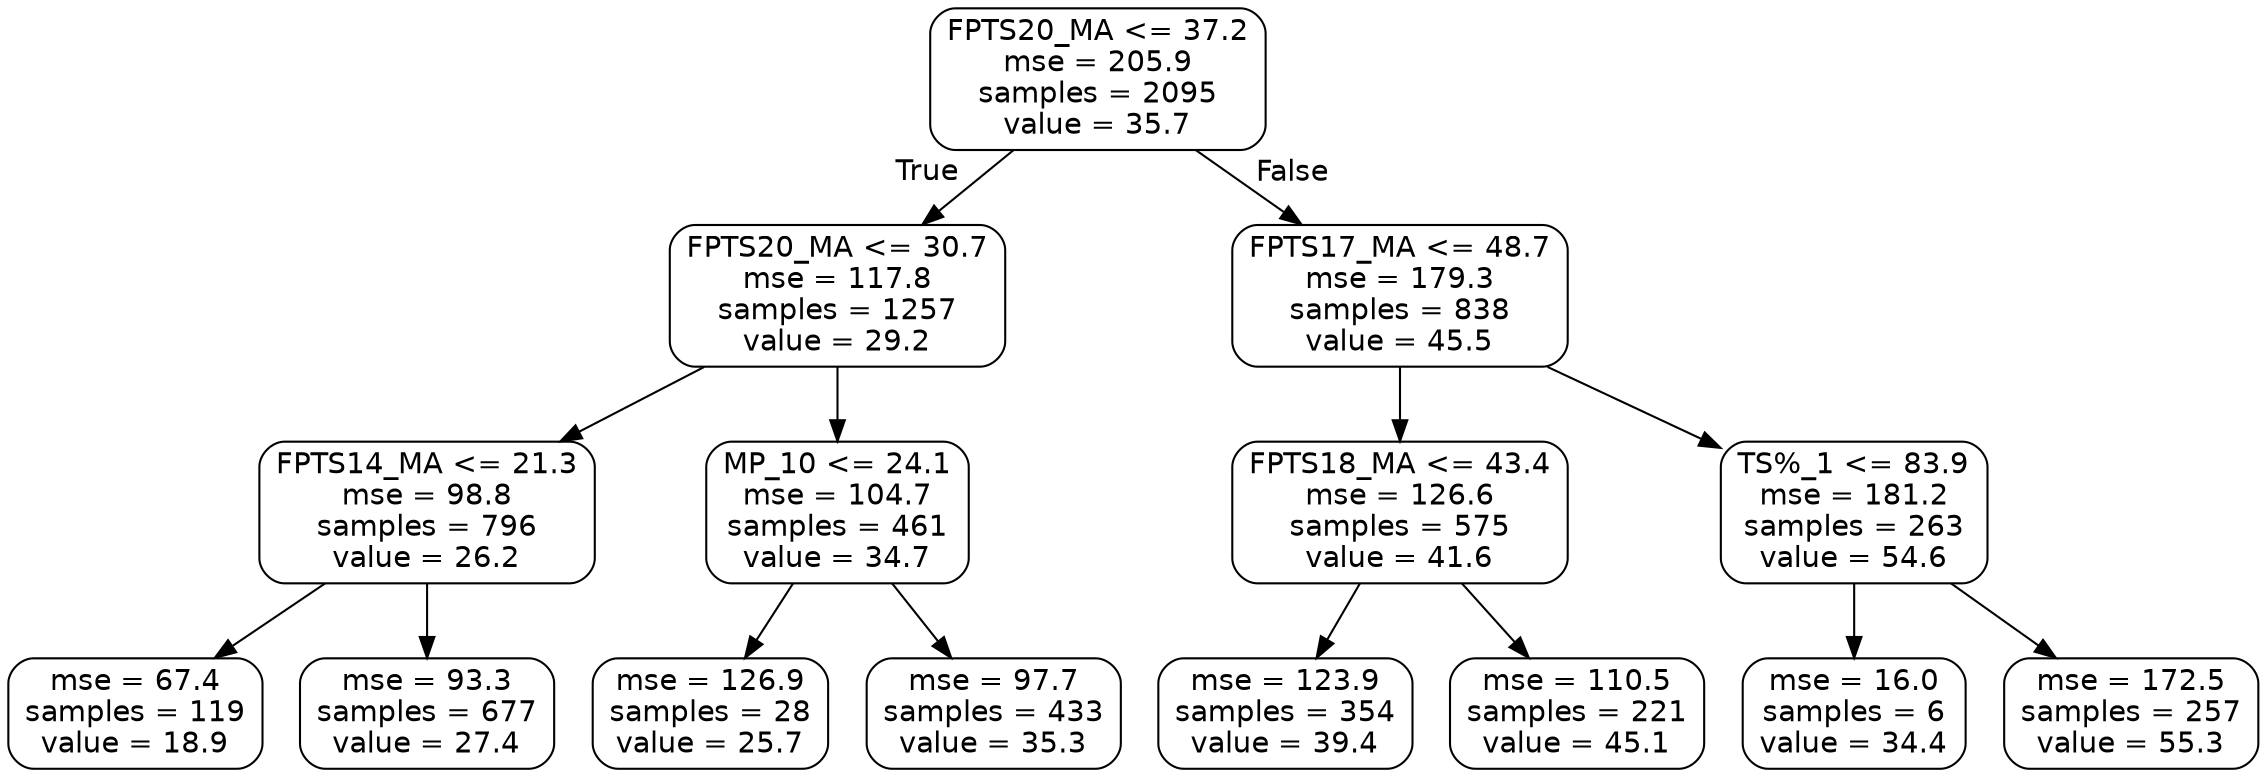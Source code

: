 digraph Tree {
node [shape=box, style="rounded", color="black", fontname=helvetica] ;
edge [fontname=helvetica] ;
0 [label="FPTS20_MA <= 37.2\nmse = 205.9\nsamples = 2095\nvalue = 35.7"] ;
1 [label="FPTS20_MA <= 30.7\nmse = 117.8\nsamples = 1257\nvalue = 29.2"] ;
0 -> 1 [labeldistance=2.5, labelangle=45, headlabel="True"] ;
2 [label="FPTS14_MA <= 21.3\nmse = 98.8\nsamples = 796\nvalue = 26.2"] ;
1 -> 2 ;
3 [label="mse = 67.4\nsamples = 119\nvalue = 18.9"] ;
2 -> 3 ;
4 [label="mse = 93.3\nsamples = 677\nvalue = 27.4"] ;
2 -> 4 ;
5 [label="MP_10 <= 24.1\nmse = 104.7\nsamples = 461\nvalue = 34.7"] ;
1 -> 5 ;
6 [label="mse = 126.9\nsamples = 28\nvalue = 25.7"] ;
5 -> 6 ;
7 [label="mse = 97.7\nsamples = 433\nvalue = 35.3"] ;
5 -> 7 ;
8 [label="FPTS17_MA <= 48.7\nmse = 179.3\nsamples = 838\nvalue = 45.5"] ;
0 -> 8 [labeldistance=2.5, labelangle=-45, headlabel="False"] ;
9 [label="FPTS18_MA <= 43.4\nmse = 126.6\nsamples = 575\nvalue = 41.6"] ;
8 -> 9 ;
10 [label="mse = 123.9\nsamples = 354\nvalue = 39.4"] ;
9 -> 10 ;
11 [label="mse = 110.5\nsamples = 221\nvalue = 45.1"] ;
9 -> 11 ;
12 [label="TS%_1 <= 83.9\nmse = 181.2\nsamples = 263\nvalue = 54.6"] ;
8 -> 12 ;
13 [label="mse = 16.0\nsamples = 6\nvalue = 34.4"] ;
12 -> 13 ;
14 [label="mse = 172.5\nsamples = 257\nvalue = 55.3"] ;
12 -> 14 ;
}
